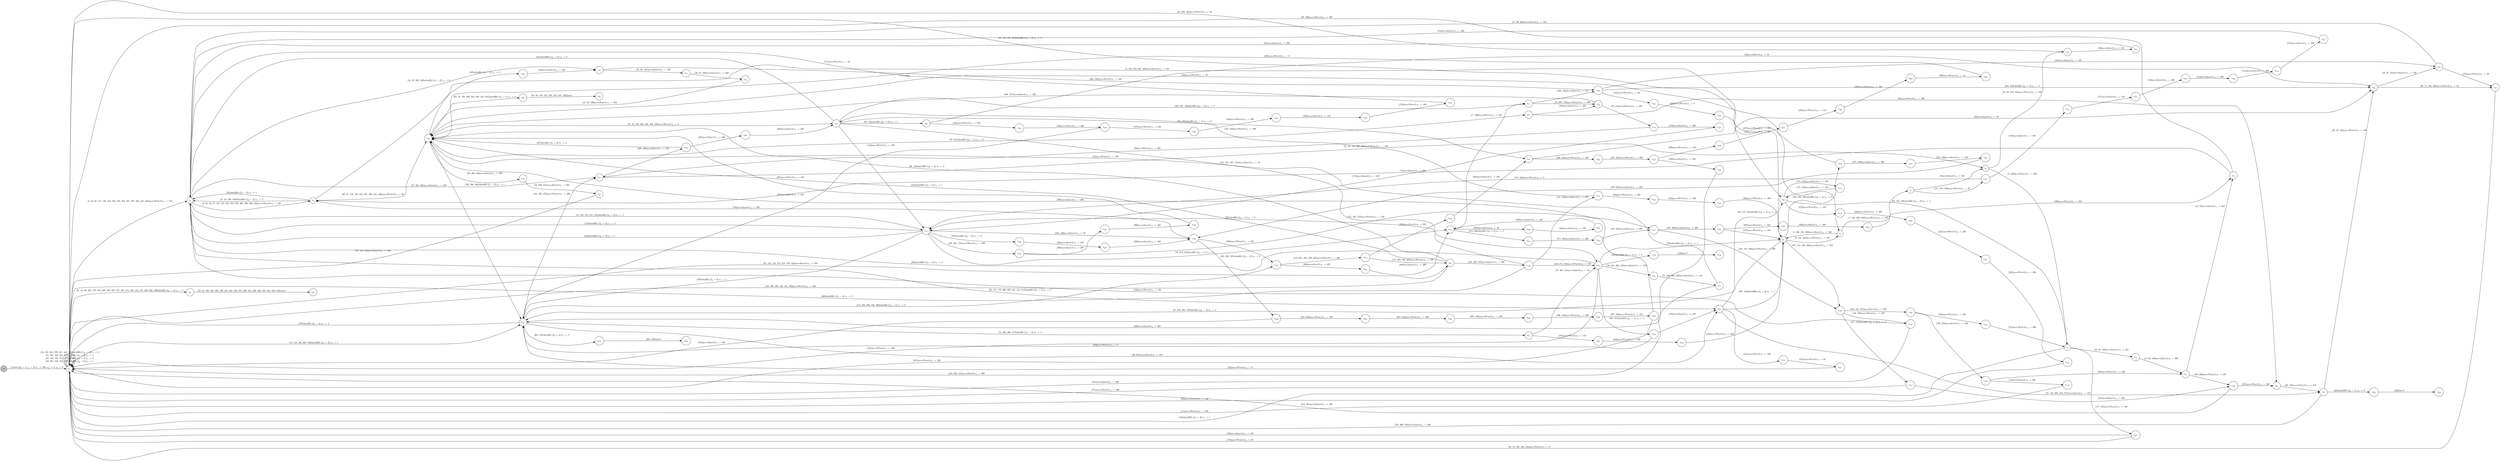 digraph EFSM{
  graph [rankdir="LR", fontname="Latin Modern Math"];
  node [color="black", fillcolor="white", shape="circle", style="filled", fontname="Latin Modern Math"];
  edge [fontname="Latin Modern Math"];

  s0[fillcolor="gray", label=<s<sub>0</sub>>];
  s1[label=<s<sub>1</sub>>];
  s2[label=<s<sub>2</sub>>];
  s3[label=<s<sub>3</sub>>];
  s4[label=<s<sub>4</sub>>];
  s5[label=<s<sub>5</sub>>];
  s7[label=<s<sub>7</sub>>];
  s8[label=<s<sub>8</sub>>];
  s9[label=<s<sub>9</sub>>];
  s10[label=<s<sub>10</sub>>];
  s11[label=<s<sub>11</sub>>];
  s12[label=<s<sub>12</sub>>];
  s15[label=<s<sub>15</sub>>];
  s16[label=<s<sub>16</sub>>];
  s17[label=<s<sub>17</sub>>];
  s18[label=<s<sub>18</sub>>];
  s19[label=<s<sub>19</sub>>];
  s20[label=<s<sub>20</sub>>];
  s22[label=<s<sub>22</sub>>];
  s25[label=<s<sub>25</sub>>];
  s26[label=<s<sub>26</sub>>];
  s27[label=<s<sub>27</sub>>];
  s28[label=<s<sub>28</sub>>];
  s29[label=<s<sub>29</sub>>];
  s31[label=<s<sub>31</sub>>];
  s32[label=<s<sub>32</sub>>];
  s36[label=<s<sub>36</sub>>];
  s37[label=<s<sub>37</sub>>];
  s38[label=<s<sub>38</sub>>];
  s40[label=<s<sub>40</sub>>];
  s44[label=<s<sub>44</sub>>];
  s45[label=<s<sub>45</sub>>];
  s46[label=<s<sub>46</sub>>];
  s48[label=<s<sub>48</sub>>];
  s49[label=<s<sub>49</sub>>];
  s63[label=<s<sub>63</sub>>];
  s64[label=<s<sub>64</sub>>];
  s65[label=<s<sub>65</sub>>];
  s67[label=<s<sub>67</sub>>];
  s68[label=<s<sub>68</sub>>];
  s74[label=<s<sub>74</sub>>];
  s75[label=<s<sub>75</sub>>];
  s76[label=<s<sub>76</sub>>];
  s77[label=<s<sub>77</sub>>];
  s83[label=<s<sub>83</sub>>];
  s90[label=<s<sub>90</sub>>];
  s93[label=<s<sub>93</sub>>];
  s103[label=<s<sub>103</sub>>];
  s107[label=<s<sub>107</sub>>];
  s108[label=<s<sub>108</sub>>];
  s109[label=<s<sub>109</sub>>];
  s110[label=<s<sub>110</sub>>];
  s113[label=<s<sub>113</sub>>];
  s114[label=<s<sub>114</sub>>];
  s122[label=<s<sub>122</sub>>];
  s123[label=<s<sub>123</sub>>];
  s125[label=<s<sub>125</sub>>];
  s141[label=<s<sub>141</sub>>];
  s146[label=<s<sub>146</sub>>];
  s147[label=<s<sub>147</sub>>];
  s149[label=<s<sub>149</sub>>];
  s157[label=<s<sub>157</sub>>];
  s160[label=<s<sub>160</sub>>];
  s165[label=<s<sub>165</sub>>];
  s166[label=<s<sub>166</sub>>];
  s167[label=<s<sub>167</sub>>];
  s168[label=<s<sub>168</sub>>];
  s169[label=<s<sub>169</sub>>];
  s170[label=<s<sub>170</sub>>];
  s174[label=<s<sub>174</sub>>];
  s177[label=<s<sub>177</sub>>];
  s186[label=<s<sub>186</sub>>];
  s190[label=<s<sub>190</sub>>];
  s204[label=<s<sub>204</sub>>];
  s213[label=<s<sub>213</sub>>];
  s214[label=<s<sub>214</sub>>];
  s217[label=<s<sub>217</sub>>];
  s226[label=<s<sub>226</sub>>];
  s227[label=<s<sub>227</sub>>];
  s228[label=<s<sub>228</sub>>];
  s231[label=<s<sub>231</sub>>];
  s232[label=<s<sub>232</sub>>];
  s264[label=<s<sub>264</sub>>];
  s265[label=<s<sub>265</sub>>];
  s276[label=<s<sub>276</sub>>];
  s277[label=<s<sub>277</sub>>];
  s278[label=<s<sub>278</sub>>];
  s282[label=<s<sub>282</sub>>];
  s286[label=<s<sub>286</sub>>];
  s287[label=<s<sub>287</sub>>];
  s288[label=<s<sub>288</sub>>];
  s289[label=<s<sub>289</sub>>];
  s290[label=<s<sub>290</sub>>];
  s303[label=<s<sub>303</sub>>];
  s304[label=<s<sub>304</sub>>];
  s305[label=<s<sub>305</sub>>];
  s306[label=<s<sub>306</sub>>];
  s307[label=<s<sub>307</sub>>];
  s325[label=<s<sub>325</sub>>];
  s326[label=<s<sub>326</sub>>];
  s328[label=<s<sub>328</sub>>];
  s329[label=<s<sub>329</sub>>];
  s358[label=<s<sub>358</sub>>];
  s383[label=<s<sub>383</sub>>];
  s389[label=<s<sub>389</sub>>];
  s390[label=<s<sub>390</sub>>];
  s406[label=<s<sub>406</sub>>];
  s414[label=<s<sub>414</sub>>];
  s415[label=<s<sub>415</sub>>];
  s435[label=<s<sub>435</sub>>];
  s467[label=<s<sub>467</sub>>];
  s472[label=<s<sub>472</sub>>];
  s476[label=<s<sub>476</sub>>];
  s490[label=<s<sub>490</sub>>];
  s491[label=<s<sub>491</sub>>];
  s497[label=<s<sub>497</sub>>];
  s498[label=<s<sub>498</sub>>];
  s504[label=<s<sub>504</sub>>];
  s505[label=<s<sub>505</sub>>];
  s510[label=<s<sub>510</sub>>];
  s511[label=<s<sub>511</sub>>];
  s512[label=<s<sub>512</sub>>];
  s513[label=<s<sub>513</sub>>];
  s514[label=<s<sub>514</sub>>];
  s515[label=<s<sub>515</sub>>];
  s519[label=<s<sub>519</sub>>];
  s520[label=<s<sub>520</sub>>];
  s521[label=<s<sub>521</sub>>];
  s522[label=<s<sub>522</sub>>];
  s531[label=<s<sub>531</sub>>];
  s532[label=<s<sub>532</sub>>];

  s0->s1[label=<<i> [1]start:2&#91;i<sub>0</sub> = 3, i<sub>1</sub> = 0&#93;/o<sub>1</sub> := 200, o<sub>2</sub> := 3, o<sub>3</sub> := 0</i>>];
  s7->s8[label=<<i> [8]moveEast:0/o<sub>1</sub> := 150</i>>];
  s8->s9[label=<<i> [9, 133]moveEast:0/o<sub>1</sub> := 200</i>>];
  s11->s12[label=<<i> [12, 97]moveEast:0/o<sub>1</sub> := 350</i>>];
  s12->s3[label=<<i> [13]moveEast:0/o<sub>1</sub> := 400</i>>];
  s16->s17[label=<<i> [17, 206]moveWest:0/o<sub>1</sub> := 350</i>>];
  s18->s19[label=<<i> [19, 471]moveWest:0/o<sub>1</sub> := 250</i>>];
  s19->s20[label=<<i> [20]moveWest:0/o<sub>1</sub> := 200</i>>];
  s22->s1[label=<<i> [23, 238, 482]moveWest:0/o<sub>1</sub> := 50</i>>];
  s25->s26[label=<<i> [26, 267]moveEast:0/o<sub>1</sub> := 100</i>>];
  s37->s38[label=<<i> [38, 225]alienHit:1&#91;i<sub>0</sub> = 1&#93;/o<sub>1</sub> := 2</i>>];
  s38->s28[label=<<i> [39]moveEast:0/o<sub>1</sub> := 50</i>>];
  s3->s2[label=<<i> [58]shieldHit:1&#91;i<sub>0</sub> = 2&#93;/o<sub>1</sub> := 1</i>>];
  s2->s44[label=<<i> [44, 59, 382, 529]alienHit:1&#91;i<sub>0</sub> = 2&#93;/o<sub>1</sub> := 3</i>>];
  s44->s45[label=<<i> [45, 60, 437]moveEast:0/o<sub>1</sub> := 150</i>>];
  s45->s46[label=<<i> [46, 61, 438]moveEast:0/o<sub>1</sub> := 200</i>>];
  s46->s36[label=<<i> [47, 62, 439]moveEast:0/o<sub>1</sub> := 250</i>>];
  s65->s36[label=<<i> [66, 129]shieldHit:1&#91;i<sub>0</sub> = 3&#93;/o<sub>1</sub> := 2</i>>];
  s36->s67[label=<<i> [67, 315]alienHit:1&#91;i<sub>0</sub> = 1&#93;/o<sub>1</sub> := 2</i>>];
  s67->s68[label=<<i> [68]moveWest:0/o<sub>1</sub> := 200</i>>];
  s68->s27[label=<<i> [69, 192]moveWest:0/o<sub>1</sub> := 150</i>>];
  s27->s28[label=<<i> [28, 70, 193]moveWest:0/o<sub>1</sub> := 100</i>>];
  s77->s36[label=<<i> [78]moveWest:0/o<sub>1</sub> := 100</i>>];
  s37->s83[label=<<i> [83, 164]alienHit:1&#91;i<sub>0</sub> = 0&#93;/o<sub>1</sub> := 1</i>>];
  s83->s28[label=<<i> [84]moveEast:0/o<sub>1</sub> := 50</i>>];
  s40->s2[label=<<i> [41, 86, 404]moveEast:0/o<sub>1</sub> := 150</i>>];
  s20->s8[label=<<i> [21, 88, 132, 236, 480]moveWest:0/o<sub>1</sub> := 150</i>>];
  s22->s90[label=<<i> [90]moveEast:0/o<sub>1</sub> := 150</i>>];
  s90->s2[label=<<i> [91]moveEast:0/o<sub>1</sub> := 200</i>>];
  s9->s10[label=<<i> [10, 95, 188]moveEast:0/o<sub>1</sub> := 250</i>>];
  s10->s11[label=<<i> [11, 96, 189]moveEast:0/o<sub>1</sub> := 300</i>>];
  s12->s1[label=<<i> [98, 500]moveWest:0/o<sub>1</sub> := 300</i>>];
  s37->s2[label=<<i> [101]shieldHit:1&#91;i<sub>0</sub> = 3&#93;/o<sub>1</sub> := 2</i>>];
  s15->s103[label=<<i> [103, 159]moveEast:0/o<sub>1</sub> := 50</i>>];
  s103->s3[label=<<i> [104]moveEast:0/o<sub>1</sub> := 100</i>>];
  s108->s109[label=<<i> [109, 258]moveEast:0/o<sub>1</sub> := 350</i>>];
  s109->s110[label=<<i> [110]moveEast:0/o<sub>1</sub> := 400</i>>];
  s110->s1[label=<<i> [111]moveWest:0/o<sub>1</sub> := 350</i>>];
  s37->s75[label=<<i> [121, 247, 357, 374]moveEast:0/o<sub>1</sub> := 50</i>>];
  s75->s122[label=<<i> [122]shieldHit:1&#91;i<sub>0</sub> = 1&#93;/o<sub>1</sub> := 0</i>>];
  s122->s123[label=<<i> [123]lose:0</i>>];
  s75->s1[label=<<i> [127]moveWest:0/o<sub>1</sub> := 200</i>>];
  s9->s1[label=<<i> [134]shieldHit:1&#91;i<sub>0</sub> = 2&#93;/o<sub>1</sub> := 1</i>>];
  s125->s141[label=<<i> [141, 223]moveEast:0/o<sub>1</sub> := 350</i>>];
  s141->s37[label=<<i> [142, 224]moveEast:0/o<sub>1</sub> := 400</i>>];
  s37->s15[label=<<i> [143]moveWest:0/o<sub>1</sub> := 350</i>>];
  s15->s2[label=<<i> [144]shieldHit:1&#91;i<sub>0</sub> = 3&#93;/o<sub>1</sub> := 2</i>>];
  s2->s15[label=<<i> [15, 102, 145, 211, 321]alienHit:1&#91;i<sub>0</sub> = 0&#93;/o<sub>1</sub> := 1</i>>];
  s107->s149[label=<<i> [149, 350]moveWest:0/o<sub>1</sub> := 150</i>>];
  s149->s2[label=<<i> [150]moveWest:0/o<sub>1</sub> := 100</i>>];
  s1->s5[label=<<i> [24, 154, 183, 262]alienHit:1&#91;i<sub>0</sub> = 2&#93;/o<sub>1</sub> := 3</i>>];
  s5->s4[label=<<i> [6, 155, 507]moveWest:0/o<sub>1</sub> := 150</i>>];
  s4->s7[label=<<i> [7, 156, 486, 508]moveWest:0/o<sub>1</sub> := 100</i>>];
  s160->s1[label=<<i> [161]moveEast:0/o<sub>1</sub> := 100</i>>];
  s83->s165[label=<<i> [165]moveWest:0/o<sub>1</sub> := 350</i>>];
  s165->s166[label=<<i> [166]moveWest:0/o<sub>1</sub> := 300</i>>];
  s166->s167[label=<<i> [167]moveWest:0/o<sub>1</sub> := 250</i>>];
  s167->s168[label=<<i> [168]moveWest:0/o<sub>1</sub> := 200</i>>];
  s168->s169[label=<<i> [169]moveWest:0/o<sub>1</sub> := 150</i>>];
  s169->s170[label=<<i> [170]moveWest:0/o<sub>1</sub> := 100</i>>];
  s170->s2[label=<<i> [171]moveWest:0/o<sub>1</sub> := 50</i>>];
  s26->s93[label=<<i> [93, 173, 518]alienHit:1&#91;i<sub>0</sub> = 2&#93;/o<sub>1</sub> := 3</i>>];
  s93->s174[label=<<i> [174, 534]moveEast:0/o<sub>1</sub> := 100</i>>];
  s174->s93[label=<<i> [175, 535]moveEast:0/o<sub>1</sub> := 150</i>>];
  s93->s9[label=<<i> [94, 176, 536]alienHit:1&#91;i<sub>0</sub> = 3&#93;/o<sub>1</sub> := 4</i>>];
  s9->s177[label=<<i> [177, 537]moveWest:0/o<sub>1</sub> := 100</i>>];
  s177->s1[label=<<i> [178]moveWest:0/o<sub>1</sub> := 50</i>>];
  s108->s186[label=<<i> [186]moveWest:0/o<sub>1</sub> := 250</i>>];
  s186->s9[label=<<i> [187]moveWest:0/o<sub>1</sub> := 200</i>>];
  s11->s190[label=<<i> [190, 260]moveWest:0/o<sub>1</sub> := 250</i>>];
  s190->s68[label=<<i> [191]moveWest:0/o<sub>1</sub> := 200</i>>];
  s28->s29[label=<<i> [29, 71, 194, 385]moveWest:0/o<sub>1</sub> := 50</i>>];
  s1->s25[label=<<i> [73, 112, 196, 202, 526]shieldHit:1&#91;i<sub>0</sub> = 2&#93;/o<sub>1</sub> := 1</i>>];
  s25->s1[label=<<i> [197]alienHit:1&#91;i<sub>0</sub> = 3&#93;/o<sub>1</sub> := 4</i>>];
  s125->s1[label=<<i> [200]shieldHit:1&#91;i<sub>0</sub> = 3&#93;/o<sub>1</sub> := 2</i>>];
  s1->s1[label=<<i> [33, 201, 242, 312, 352]alienHit:1&#91;i<sub>0</sub> = 0&#93;/o<sub>1</sub> := 1</i>>];
  s113->s204[label=<<i> [204]moveEast:0/o<sub>1</sub> := 350</i>>];
  s204->s16[label=<<i> [205]moveEast:0/o<sub>1</sub> := 400</i>>];
  s17->s18[label=<<i> [18, 207, 470]moveWest:0/o<sub>1</sub> := 300</i>>];
  s18->s36[label=<<i> [208, 317]moveEast:0/o<sub>1</sub> := 350</i>>];
  s15->s16[label=<<i> [16, 212, 489]alienHit:1&#91;i<sub>0</sub> = 1&#93;/o<sub>1</sub> := 2</i>>];
  s16->s213[label=<<i> [213, 493]alienHit:1&#91;i<sub>0</sub> = 2&#93;/o<sub>1</sub> := 3</i>>];
  s213->s214[label=<<i> [214, 494]moveEast:0/o<sub>1</sub> := 200</i>>];
  s214->s147[label=<<i> [215, 495]moveEast:0/o<sub>1</sub> := 250</i>>];
  s147->s107[label=<<i> [148, 216, 349]moveWest:0/o<sub>1</sub> := 200</i>>];
  s107->s217[label=<<i> [217, 370]alienHit:1&#91;i<sub>0</sub> = 3&#93;/o<sub>1</sub> := 4</i>>];
  s217->s190[label=<<i> [218]moveEast:0/o<sub>1</sub> := 250</i>>];
  s190->s1[label=<<i> [219, 261]moveEast:0/o<sub>1</sub> := 300</i>>];
  s65->s125[label=<<i> [125, 222, 273]moveEast:0/o<sub>1</sub> := 300</i>>];
  s38->s226[label=<<i> [226, 284]moveWest:0/o<sub>1</sub> := 350</i>>];
  s226->s227[label=<<i> [227, 285]moveWest:0/o<sub>1</sub> := 300</i>>];
  s227->s228[label=<<i> [228]moveEast:0/o<sub>1</sub> := 350</i>>];
  s228->s25[label=<<i> [229]moveEast:0/o<sub>1</sub> := 400</i>>];
  s74->s231[label=<<i> [231]moveWest:0/o<sub>1</sub> := 350</i>>];
  s231->s232[label=<<i> [232]moveWest:0/o<sub>1</sub> := 300</i>>];
  s232->s5[label=<<i> [233]moveWest:0/o<sub>1</sub> := 250</i>>];
  s5->s25[label=<<i> [25, 234, 263, 478]alienHit:1&#91;i<sub>0</sub> = 3&#93;/o<sub>1</sub> := 4</i>>];
  s25->s20[label=<<i> [131, 235, 479]moveWest:0/o<sub>1</sub> := 200</i>>];
  s77->s1[label=<<i> [250, 364, 421]moveEast:0/o<sub>1</sub> := 200</i>>];
  s1->s1[label=<<i> [55, 135, 181, 251, 271]alienHit:1&#91;i<sub>0</sub> = 1&#93;/o<sub>1</sub> := 2</i>>];
  s5->s107[label=<<i> [107, 184, 256, 369]moveEast:0/o<sub>1</sub> := 250</i>>];
  s107->s108[label=<<i> [108, 185, 257]moveEast:0/o<sub>1</sub> := 300</i>>];
  s109->s11[label=<<i> [259]moveWest:0/o<sub>1</sub> := 300</i>>];
  s25->s264[label=<<i> [264, 527]alienHit:1&#91;i<sub>0</sub> = 4&#93;/o<sub>1</sub> := 5</i>>];
  s264->s265[label=<<i> [265, 528]win:0</i>>];
  s27->s1[label=<<i> [153, 269, 378]moveEast:0/o<sub>1</sub> := 200</i>>];
  s75->s5[label=<<i> [275]shieldHit:1&#91;i<sub>0</sub> = 2&#93;/o<sub>1</sub> := 1</i>>];
  s5->s276[label=<<i> [276, 298, 343]alienHit:1&#91;i<sub>0</sub> = 2&#93;/o<sub>1</sub> := 3</i>>];
  s276->s277[label=<<i> [277, 299]moveEast:0/o<sub>1</sub> := 300</i>>];
  s277->s278[label=<<i> [278, 300]moveEast:0/o<sub>1</sub> := 350</i>>];
  s103->s113[label=<<i> [280]moveWest:0/o<sub>1</sub> := 350</i>>];
  s114->s282[label=<<i> [282]moveEast:0/o<sub>1</sub> := 350</i>>];
  s282->s38[label=<<i> [283]moveEast:0/o<sub>1</sub> := 400</i>>];
  s227->s286[label=<<i> [286]moveWest:0/o<sub>1</sub> := 250</i>>];
  s286->s287[label=<<i> [287]moveWest:0/o<sub>1</sub> := 200</i>>];
  s287->s288[label=<<i> [288]moveWest:0/o<sub>1</sub> := 150</i>>];
  s288->s289[label=<<i> [289]moveWest:0/o<sub>1</sub> := 100</i>>];
  s289->s290[label=<<i> [290]moveWest:0/o<sub>1</sub> := 50</i>>];
  s290->s36[label=<<i> [291]moveWest:0/o<sub>1</sub> := 0</i>>];
  s125->s75[label=<<i> [126, 274, 294]moveWest:0/o<sub>1</sub> := 250</i>>];
  s75->s2[label=<<i> [295]shieldHit:1&#91;i<sub>0</sub> = 3&#93;/o<sub>1</sub> := 2</i>>];
  s26->s5[label=<<i> [297, 342]shieldHit:1&#91;i<sub>0</sub> = 2&#93;/o<sub>1</sub> := 1</i>>];
  s278->s103[label=<<i> [279, 301]moveEast:0/o<sub>1</sub> := 400</i>>];
  s103->s160[label=<<i> [160, 302, 331]alienHit:1&#91;i<sub>0</sub> = 3&#93;/o<sub>1</sub> := 4</i>>];
  s160->s303[label=<<i> [303, 332]moveWest:0/o<sub>1</sub> := 350</i>>];
  s303->s304[label=<<i> [304, 333]moveWest:0/o<sub>1</sub> := 300</i>>];
  s304->s305[label=<<i> [305, 334]moveWest:0/o<sub>1</sub> := 250</i>>];
  s305->s306[label=<<i> [306, 335]moveWest:0/o<sub>1</sub> := 200</i>>];
  s306->s307[label=<<i> [307, 336]moveWest:0/o<sub>1</sub> := 150</i>>];
  s307->s36[label=<<i> [308]moveEast:0/o<sub>1</sub> := 200</i>>];
  s65->s36[label=<<i> [314]shieldHit:1&#91;i<sub>0</sub> = 2&#93;/o<sub>1</sub> := 1</i>>];
  s67->s18[label=<<i> [316]moveEast:0/o<sub>1</sub> := 300</i>>];
  s36->s63[label=<<i> [63, 79, 139, 209, 292, 309, 318, 345]shieldHit:1&#91;i<sub>0</sub> = 1&#93;/o<sub>1</sub> := 0</i>>];
  s63->s64[label=<<i> [64, 80, 140, 210, 293, 310, 319, 346]lose:0</i>>];
  s15->s2[label=<<i> [322]shieldHit:1&#91;i<sub>0</sub> = 2&#93;/o<sub>1</sub> := 1</i>>];
  s2->s26[label=<<i> [92, 151, 172, 296, 323, 341, 413, 517]alienHit:1&#91;i<sub>0</sub> = 1&#93;/o<sub>1</sub> := 2</i>>];
  s26->s27[label=<<i> [27, 152, 268, 324, 377]moveEast:0/o<sub>1</sub> := 150</i>>];
  s27->s325[label=<<i> [325]shieldHit:1&#91;i<sub>0</sub> = 1&#93;/o<sub>1</sub> := 0</i>>];
  s325->s326[label=<<i> [326]lose:0</i>>];
  s125->s15[label=<<i> [327]alienHit:1&#91;i<sub>0</sub> = 1&#93;/o<sub>1</sub> := 2</i>>];
  s15->s328[label=<<i> [328]alienHit:1&#91;i<sub>0</sub> = 2&#93;/o<sub>1</sub> := 3</i>>];
  s328->s329[label=<<i> [329]moveEast:0/o<sub>1</sub> := 350</i>>];
  s329->s103[label=<<i> [330]moveEast:0/o<sub>1</sub> := 400</i>>];
  s307->s1[label=<<i> [337]moveWest:0/o<sub>1</sub> := 100</i>>];
  s3->s2[label=<<i> [14, 43, 320, 340]shieldHit:1&#91;i<sub>0</sub> = 3&#93;/o<sub>1</sub> := 2</i>>];
  s276->s36[label=<<i> [344]moveWest:0/o<sub>1</sub> := 50</i>>];
  s15->s146[label=<<i> [146, 347, 474]moveWest:0/o<sub>1</sub> := 300</i>>];
  s146->s147[label=<<i> [147, 348, 475]moveWest:0/o<sub>1</sub> := 250</i>>];
  s149->s1[label=<<i> [351]moveEast:0/o<sub>1</sub> := 200</i>>];
  s3->s36[label=<<i> [36, 81, 119, 138, 245, 355, 399, 434, 449]moveWest:0/o<sub>1</sub> := 50</i>>];
  s75->s358[label=<<i> [358, 375]alienHit:1&#91;i<sub>0</sub> = 1&#93;/o<sub>1</sub> := 2</i>>];
  s358->s25[label=<<i> [359]moveWest:0/o<sub>1</sub> := 0</i>>];
  s25->s74[label=<<i> [74, 230, 360, 417]alienHit:1&#91;i<sub>0</sub> = 2&#93;/o<sub>1</sub> := 3</i>>];
  s74->s75[label=<<i> [75, 361, 418]moveEast:0/o<sub>1</sub> := 50</i>>];
  s3->s4[label=<<i> [4, 105, 254, 367, 485]moveEast:0/o<sub>1</sub> := 150</i>>];
  s4->s5[label=<<i> [5, 106, 255, 368]moveEast:0/o<sub>1</sub> := 200</i>>];
  s217->s1[label=<<i> [371]moveWest:0/o<sub>1</sub> := 200</i>>];
  s358->s26[label=<<i> [376]moveEast:0/o<sub>1</sub> := 100</i>>];
  s65->s1[label=<<i> [116, 380, 396, 423, 431, 463]moveWest:0/o<sub>1</sub> := 200</i>>];
  s1->s2[label=<<i> [2, 34, 56, 117, 136, 243, 252, 353, 365, 381, 397, 432, 447, 464]moveWest:0/o<sub>1</sub> := 150</i>>];
  s44->s383[label=<<i> [383, 530]moveWest:0/o<sub>1</sub> := 100</i>>];
  s383->s28[label=<<i> [384, 453]alienHit:1&#91;i<sub>0</sub> = 3&#93;/o<sub>1</sub> := 4</i>>];
  s29->s1[label=<<i> [30, 72, 195, 386, 456]moveWest:0/o<sub>1</sub> := 0</i>>];
  s146->s389[label=<<i> [389]moveEast:0/o<sub>1</sub> := 350</i>>];
  s389->s390[label=<<i> [390]moveEast:0/o<sub>1</sub> := 400</i>>];
  s390->s36[label=<<i> [391]moveWest:0/o<sub>1</sub> := 350</i>>];
  s36->s25[label=<<i> [130, 266, 392]alienHit:1&#91;i<sub>0</sub> = 0&#93;/o<sub>1</sub> := 1</i>>];
  s36->s37[label=<<i> [37, 82, 120, 246, 356, 400, 450]moveWest:0/o<sub>1</sub> := 0</i>>];
  s17->s383[label=<<i> [402, 452]moveEast:0/o<sub>1</sub> := 50</i>>];
  s383->s40[label=<<i> [403]moveEast:0/o<sub>1</sub> := 100</i>>];
  s20->s406[label=<<i> [406, 466]moveEast:0/o<sub>1</sub> := 250</i>>];
  s406->s36[label=<<i> [407]alienHit:1&#91;i<sub>0</sub> = 3&#93;/o<sub>1</sub> := 4</i>>];
  s36->s48[label=<<i> [48, 408, 440]moveEast:0/o<sub>1</sub> := 300</i>>];
  s48->s49[label=<<i> [49, 409, 441]moveEast:0/o<sub>1</sub> := 350</i>>];
  s49->s1[label=<<i> [50, 410, 442]moveEast:0/o<sub>1</sub> := 400</i>>];
  s26->s414[label=<<i> [414]moveWest:0/o<sub>1</sub> := 100</i>>];
  s414->s415[label=<<i> [415]moveWest:0/o<sub>1</sub> := 50</i>>];
  s415->s25[label=<<i> [416]moveWest:0/o<sub>1</sub> := 0</i>>];
  s75->s76[label=<<i> [76, 248, 362, 419]moveEast:0/o<sub>1</sub> := 100</i>>];
  s76->s77[label=<<i> [77, 249, 363, 420]moveEast:0/o<sub>1</sub> := 150</i>>];
  s1->s65[label=<<i> [65, 124, 128, 272, 313, 379, 422]moveEast:0/o<sub>1</sub> := 250</i>>];
  s1->s1[label=<<i> [51, 424, 443, 501, 525]alienHit:1&#91;i<sub>0</sub> = 3&#93;/o<sub>1</sub> := 4</i>>];
  s166->s25[label=<<i> [427]moveEast:0/o<sub>1</sub> := 350</i>>];
  s25->s113[label=<<i> [113, 203, 393, 428, 460]alienHit:1&#91;i<sub>0</sub> = 1&#93;/o<sub>1</sub> := 2</i>>];
  s114->s65[label=<<i> [115, 395, 430, 462]moveWest:0/o<sub>1</sub> := 250</i>>];
  s2->s3[label=<<i> [3, 35, 42, 57, 118, 137, 244, 253, 354, 366, 398, 433, 448]moveWest:0/o<sub>1</sub> := 100</i>>];
  s36->s435[label=<<i> [435]alienHit:1&#91;i<sub>0</sub> = 2&#93;/o<sub>1</sub> := 3</i>>];
  s435->s44[label=<<i> [436]moveEast:0/o<sub>1</sub> := 100</i>>];
  s1->s1[label=<<i> [54, 182, 241, 270, 311, 444, 524]shieldHit:1&#91;i<sub>0</sub> = 3&#93;/o<sub>1</sub> := 2</i>>];
  s37->s17[label=<<i> [401, 451, 469]alienHit:1&#91;i<sub>0</sub> = 2&#93;/o<sub>1</sub> := 3</i>>];
  s28->s40[label=<<i> [40, 85, 454]moveEast:0/o<sub>1</sub> := 100</i>>];
  s40->s29[label=<<i> [455]moveWest:0/o<sub>1</sub> := 50</i>>];
  s15->s25[label=<<i> [459]alienHit:1&#91;i<sub>0</sub> = 0&#93;/o<sub>1</sub> := 1</i>>];
  s113->s114[label=<<i> [114, 281, 394, 429, 461]moveWest:0/o<sub>1</sub> := 300</i>>];
  s2->s20[label=<<i> [87, 405, 465]moveEast:0/o<sub>1</sub> := 200</i>>];
  s406->s467[label=<<i> [467]moveEast:0/o<sub>1</sub> := 300</i>>];
  s467->s37[label=<<i> [468]moveEast:0/o<sub>1</sub> := 350</i>>];
  s19->s472[label=<<i> [472]moveEast:0/o<sub>1</sub> := 300</i>>];
  s472->s15[label=<<i> [473]moveEast:0/o<sub>1</sub> := 350</i>>];
  s147->s476[label=<<i> [476, 496]moveEast:0/o<sub>1</sub> := 300</i>>];
  s476->s5[label=<<i> [477]moveWest:0/o<sub>1</sub> := 250</i>>];
  s8->s22[label=<<i> [22, 89, 237, 481]moveWest:0/o<sub>1</sub> := 100</i>>];
  s7->s157[label=<<i> [157, 487, 509]moveWest:0/o<sub>1</sub> := 50</i>>];
  s157->s15[label=<<i> [158, 488]moveWest:0/o<sub>1</sub> := 0</i>>];
  s16->s490[label=<<i> [490]moveEast:0/o<sub>1</sub> := 50</i>>];
  s490->s491[label=<<i> [491]moveEast:0/o<sub>1</sub> := 100</i>>];
  s491->s16[label=<<i> [492]moveEast:0/o<sub>1</sub> := 150</i>>];
  s476->s497[label=<<i> [497]moveEast:0/o<sub>1</sub> := 350</i>>];
  s497->s498[label=<<i> [498]moveEast:0/o<sub>1</sub> := 400</i>>];
  s498->s12[label=<<i> [499]moveWest:0/o<sub>1</sub> := 350</i>>];
  s1->s31[label=<<i> [31, 52, 99, 162, 179, 198, 220, 239, 338, 372, 387, 411, 425, 445, 457, 483, 502, 539]alienHit:1&#91;i<sub>0</sub> = 4&#93;/o<sub>1</sub> := 5</i>>];
  s31->s32[label=<<i> [32, 53, 100, 163, 180, 199, 221, 240, 339, 373, 388, 412, 426, 446, 458, 484, 503, 540]win:0</i>>];
  s141->s504[label=<<i> [504]moveWest:0/o<sub>1</sub> := 300</i>>];
  s504->s505[label=<<i> [505]moveWest:0/o<sub>1</sub> := 250</i>>];
  s505->s5[label=<<i> [506]moveWest:0/o<sub>1</sub> := 200</i>>];
  s157->s510[label=<<i> [510]moveEast:0/o<sub>1</sub> := 100</i>>];
  s510->s511[label=<<i> [511]moveEast:0/o<sub>1</sub> := 150</i>>];
  s511->s512[label=<<i> [512]moveEast:0/o<sub>1</sub> := 200</i>>];
  s512->s513[label=<<i> [513]moveEast:0/o<sub>1</sub> := 250</i>>];
  s513->s514[label=<<i> [514]moveEast:0/o<sub>1</sub> := 300</i>>];
  s514->s515[label=<<i> [515]moveEast:0/o<sub>1</sub> := 350</i>>];
  s515->s2[label=<<i> [516]moveEast:0/o<sub>1</sub> := 400</i>>];
  s93->s519[label=<<i> [519]moveWest:0/o<sub>1</sub> := 350</i>>];
  s519->s520[label=<<i> [520]moveWest:0/o<sub>1</sub> := 300</i>>];
  s520->s521[label=<<i> [521]moveWest:0/o<sub>1</sub> := 250</i>>];
  s521->s522[label=<<i> [522]moveWest:0/o<sub>1</sub> := 200</i>>];
  s522->s1[label=<<i> [523]moveWest:0/o<sub>1</sub> := 150</i>>];
  s383->s531[label=<<i> [531]moveWest:0/o<sub>1</sub> := 50</i>>];
  s531->s532[label=<<i> [532]moveWest:0/o<sub>1</sub> := 0</i>>];
  s532->s93[label=<<i> [533]moveEast:0/o<sub>1</sub> := 50</i>>];
  s177->s1[label=<<i> [538]moveEast:0/o<sub>1</sub> := 150</i>>];
}